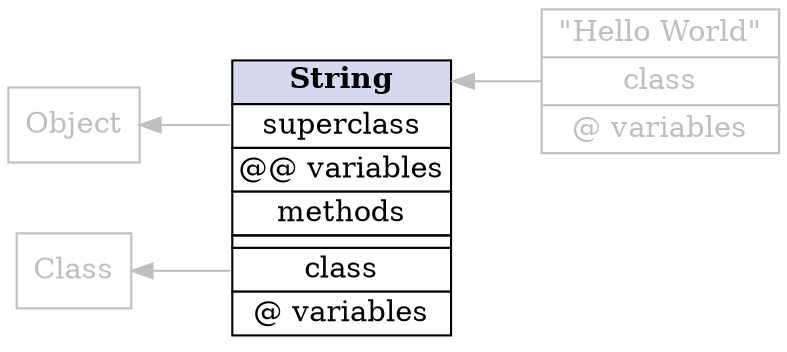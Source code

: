 digraph Class {

  // ###########################################################################
  graph [rankdir=LR];
  node [shape=record];
  edge [dir=back];

  // ###########################################################################
  class  [label="Class",fillcolor=white,color=gray75,fontcolor=gray75];
  object [label="Object",fillcolor=white,color=gray75,fontcolor=gray75];


  string 
    [label=<<table border="0" cellborder="1" cellspacing="0">
                  <tr><td port="A" bgcolor="#d7d7f0"><b>String</b></td></tr>
                  <tr><td port="S" bgcolor="#ffffff">superclass</td></tr>
                  <tr><td bgcolor="#ffffff">@@ variables</td></tr>                   
                  <tr><td bgcolor="#ffffff">methods</td></tr>                   
                  <tr><td></td></tr>
                  <tr><td port="C" bgcolor="#ffffff">class</td></tr>
                  <tr><td bgcolor="#ffffff">@ variables</td></tr>
                </table>>, shape=plaintext];

  instance [label="\"Hello World\" | <C> class | @ variables",
            fillcolor=white,color=gray75,fontcolor=gray75];

  // ###########################################################################
  class    -> string:C   [color=gray75];
  object   -> string:S   [color=gray75];
  string:A -> instance:C [color=gray75];
}
